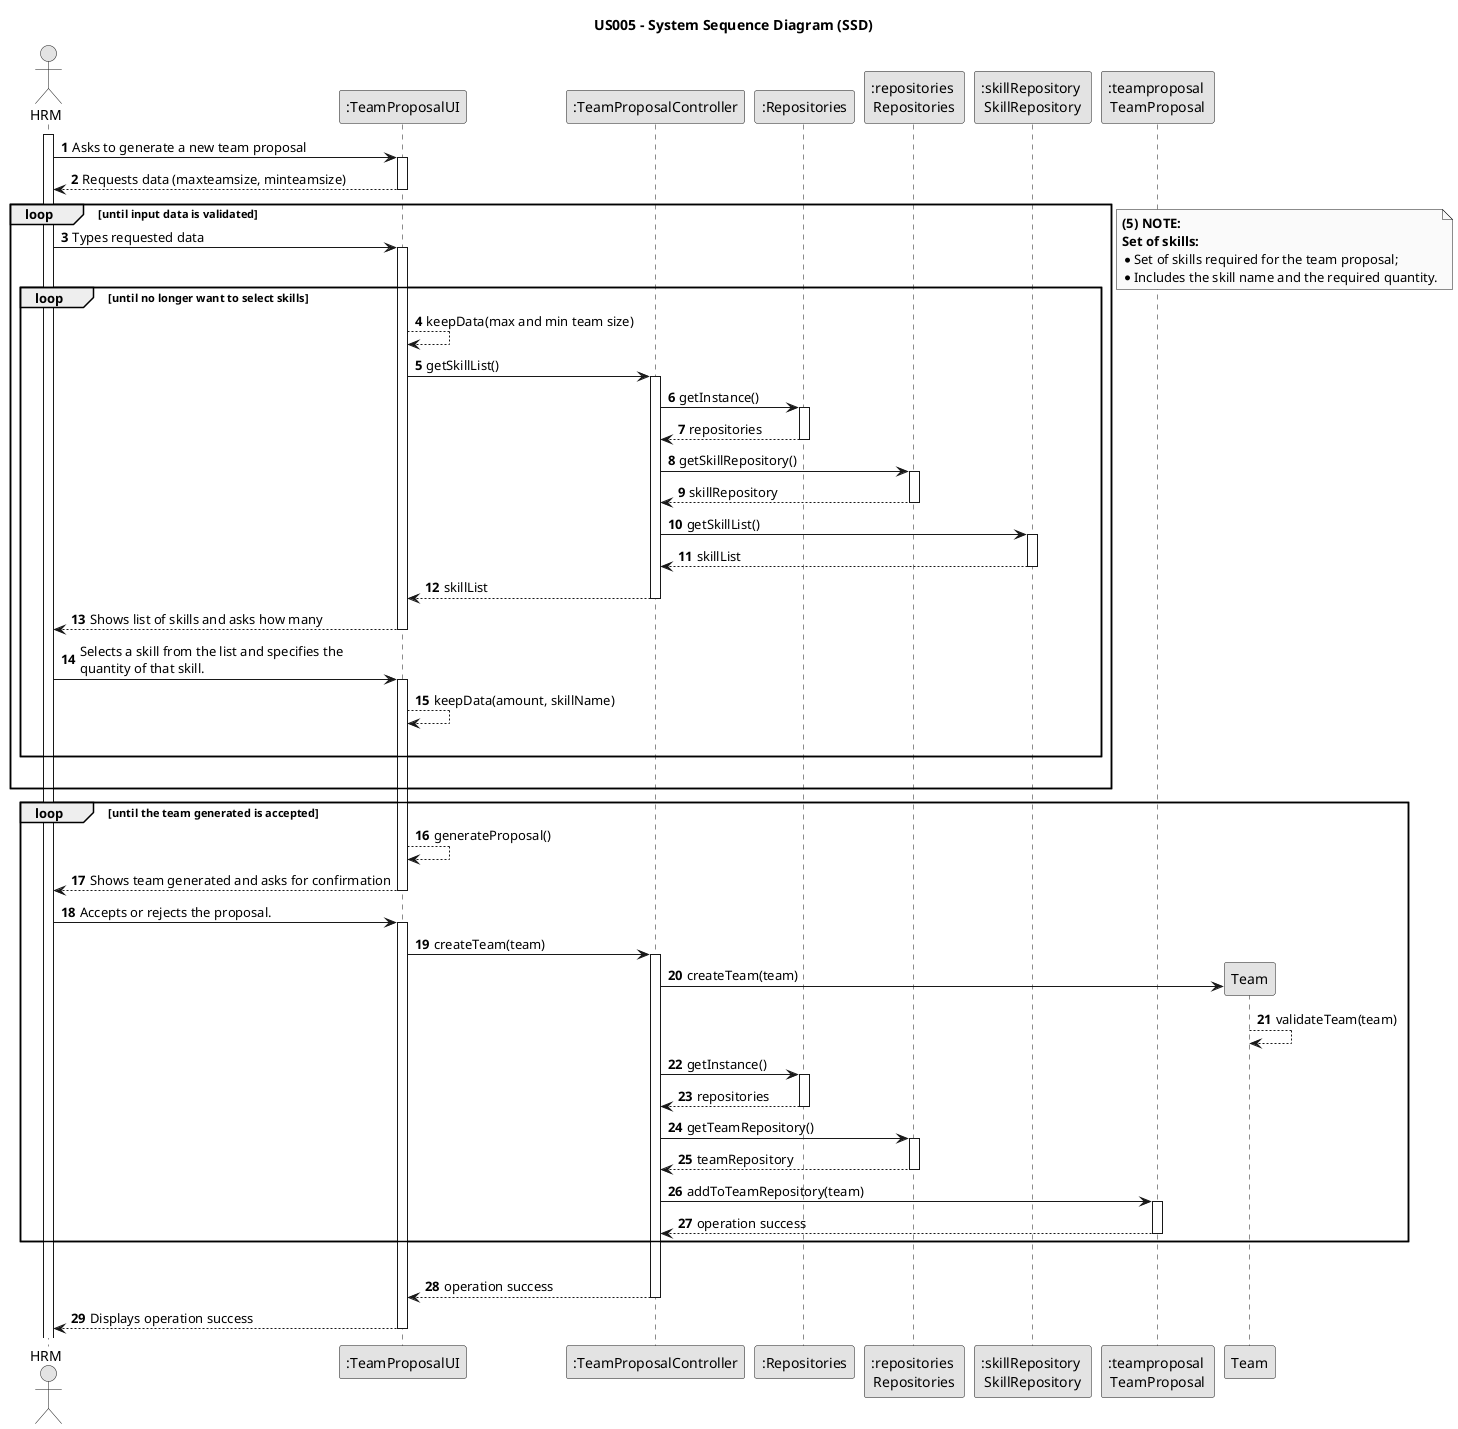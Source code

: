 @startuml
skinparam monochrome true
skinparam packageStyle rectangle
skinparam shadowing false

title US005 - System Sequence Diagram (SSD)

autonumber

actor "HRM" as Employee
participant ":TeamProposalUI" as System
participant ":TeamProposalController" as TPC
participant ":Repositories" as REP
participant ":repositories \nRepositories" as REPS
participant ":skillRepository \nSkillRepository" as SR
participant ":teamproposal \nTeamProposal" as TP


activate Employee

    Employee -> System : Asks to generate a new team proposal
    activate System

        System --> Employee : Requests data (maxteamsize, minteamsize)
    deactivate System

    loop until input data is validated

    Employee -> System : Types requested data


    |||
        loop until no longer want to select skills
            activate System
                System --> System : keepData(max and min team size)
                System -> TPC : getSkillList()

                activate TPC
                    TPC -> REP : getInstance()

                    activate REP
                        REP --> TPC : repositories
                    deactivate REP
                    TPC -> REPS : getSkillRepository()

                    activate REPS
                        REPS --> TPC : skillRepository
                    deactivate REPS

                    TPC -> SR : getSkillList()

                    activate SR
                    SR --> TPC : skillList
                    deactivate SR

                    TPC --> System : skillList
                deactivate TPC
                System --> Employee : Shows list of skills and asks how many
            deactivate System

            Employee -> System : Selects a skill from the list and specifies the \nquantity of that skill.
            activate System
            System --> System : keepData(amount, skillName)
    |||
        end loop

    |||

        end loop

        note right
                **(5) NOTE:**
                **Set of skills:**
                *Set of skills required for the team proposal;
                *Includes the skill name and the required quantity.
        end note

    loop until the team generated is accepted
    System --> System: generateProposal()


        System --> Employee : Shows team generated and asks for confirmation

    deactivate System


    Employee -> System : Accepts or rejects the proposal.
    activate System
        System -> TPC : createTeam(team)
        activate TPC

            TPC -> Team** : createTeam(team)
            Team --> Team : validateTeam(team)
            TPC -> REP : getInstance()

                activate REP
                REP --> TPC : repositories
                deactivate REP
                TPC -> REPS : getTeamRepository()

                activate REPS
                REPS --> TPC : teamRepository
                deactivate REPS
                TPC -> TP : addToTeamRepository(team)

                activate TP
                TP --> TPC : operation success
                deactivate TP


    end loop
    |||
        TPC --> System : operation success
        deactivate TPC


        System --> Employee : Displays operation success
    deactivate System

@enduml
